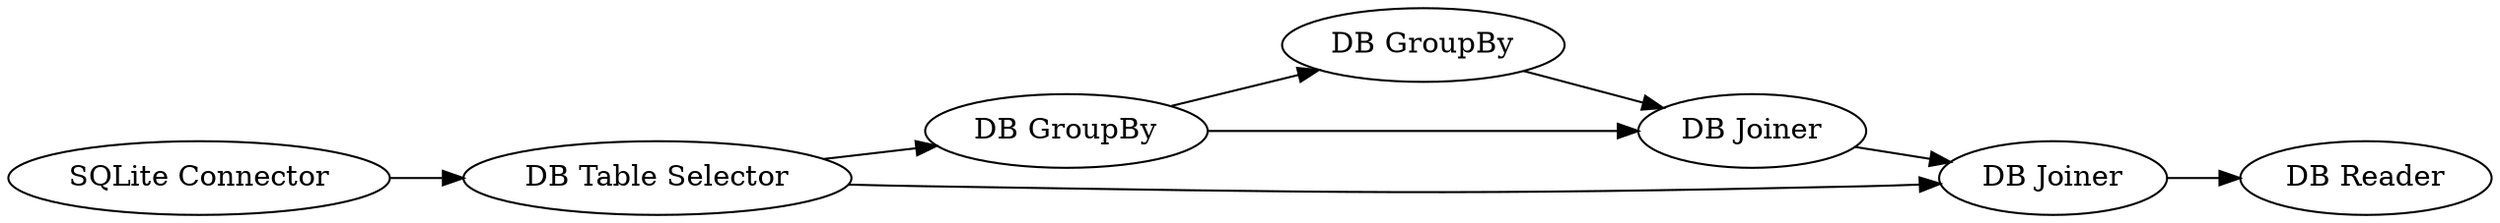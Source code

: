digraph {
	2 [label="SQLite Connector"]
	3 [label="DB Table Selector"]
	5 [label="DB GroupBy"]
	9 [label="DB Reader"]
	10 [label="DB GroupBy"]
	11 [label="DB Joiner"]
	12 [label="DB Joiner"]
	2 -> 3
	3 -> 5
	3 -> 12
	5 -> 11
	5 -> 10
	10 -> 11
	11 -> 12
	12 -> 9
	rankdir=LR
}
